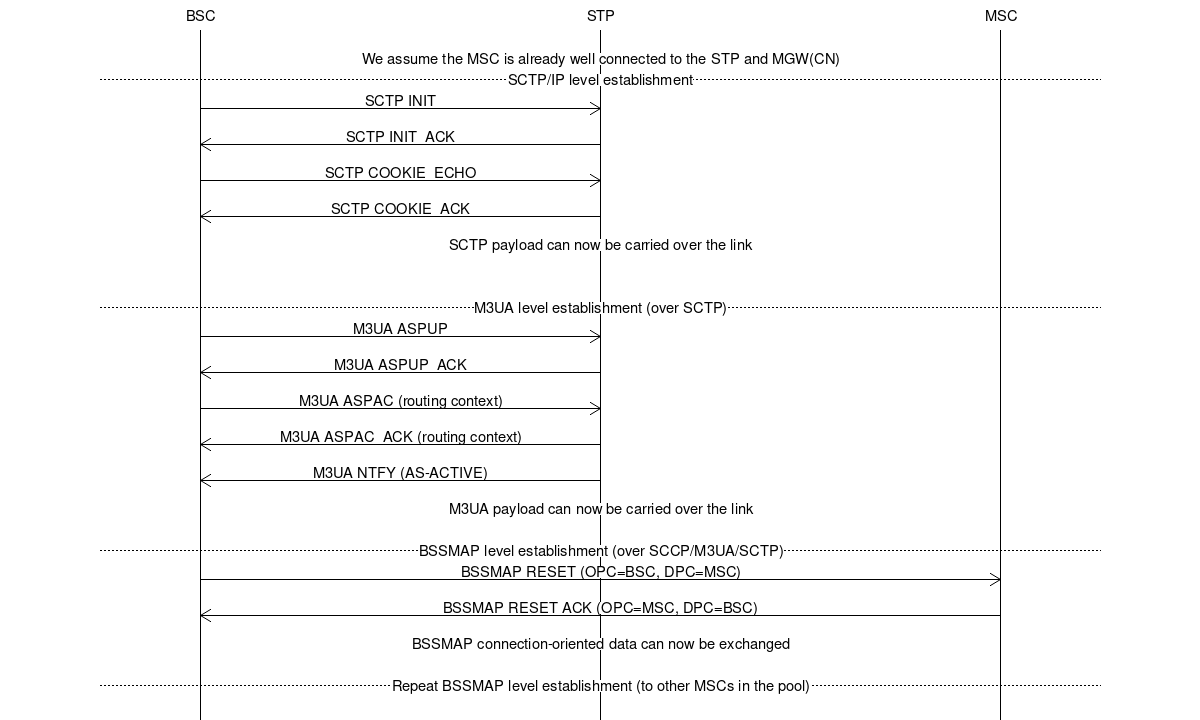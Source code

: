 msc {
	hscale=2;
	bsc[label="BSC"], stp[label="STP"], _msc[label="MSC"];

	|||;
	||| [label="We assume the MSC is already well connected to the STP and MGW(CN)"];

	--- [label="SCTP/IP level establishment"];
	bsc =>> stp [label="SCTP INIT"];
	bsc <<= stp [label="SCTP INIT_ACK"];
	bsc =>> stp [label="SCTP COOKIE_ECHO"];
	bsc <<= stp [label="SCTP COOKIE_ACK"];
	||| [label="SCTP payload can now be carried over the link"];
	|||;
	|||;
	--- [label="M3UA level establishment (over SCTP)"];
	bsc =>> stp [label="M3UA ASPUP"];
	bsc <<= stp [label="M3UA ASPUP_ACK"];
	bsc =>> stp [label="M3UA ASPAC (routing context)"];
	bsc <<= stp [label="M3UA ASPAC_ACK (routing context)"];
	bsc <<= stp [label="M3UA NTFY (AS-ACTIVE)"];
	||| [label="M3UA payload can now be carried over the link"];
	|||;
	--- [label="BSSMAP level establishment (over SCCP/M3UA/SCTP)"];
	bsc =>> _msc [label="BSSMAP RESET (OPC=BSC, DPC=MSC)"];
	bsc <<= _msc [label="BSSMAP RESET ACK (OPC=MSC, DPC=BSC)"];
	||| [label="BSSMAP connection-oriented data can now be exchanged"];
	|||;
	--- [label="Repeat BSSMAP level establishment (to other MSCs in the pool)"];
	|||;
}
